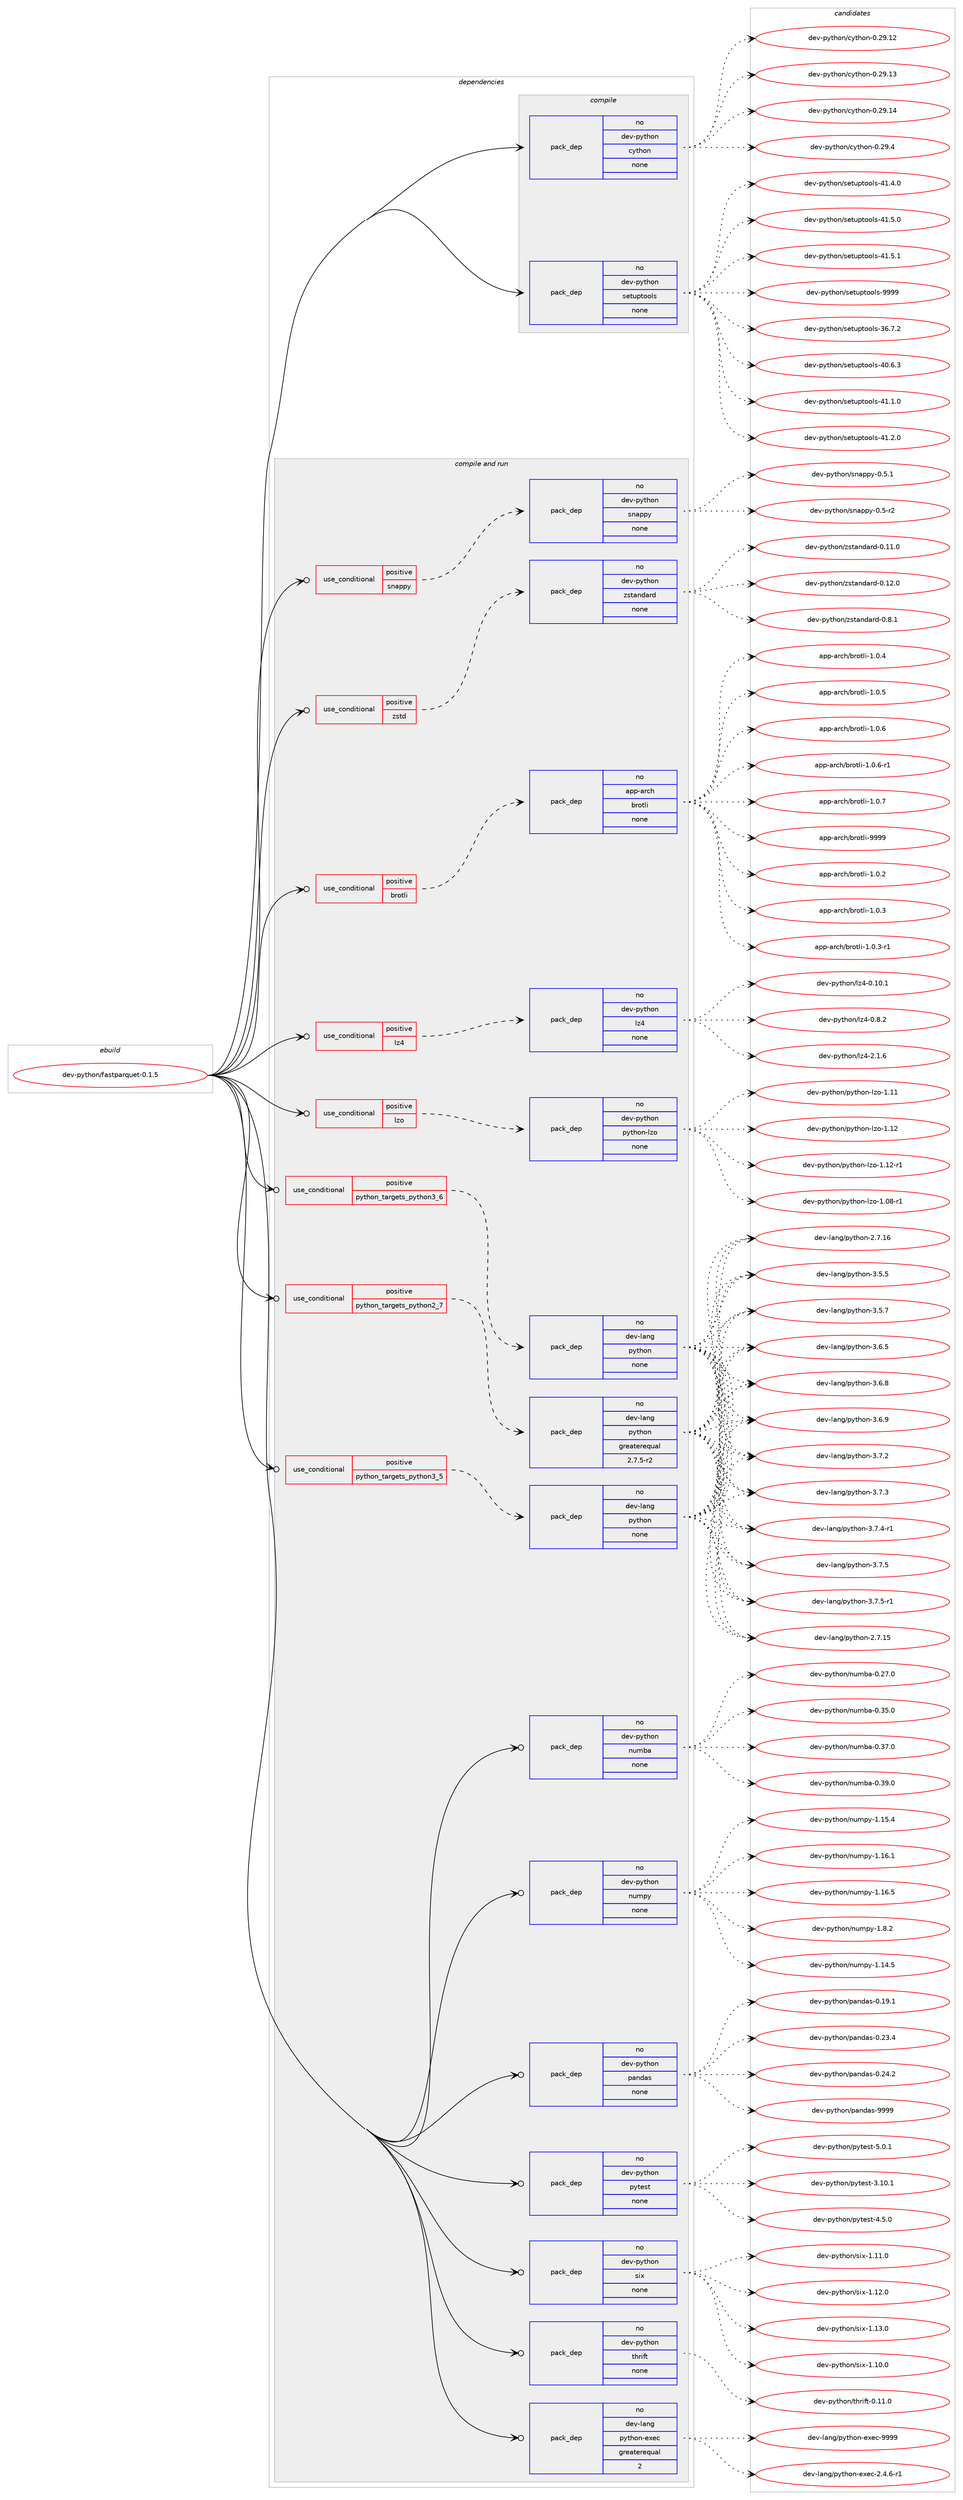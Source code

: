 digraph prolog {

# *************
# Graph options
# *************

newrank=true;
concentrate=true;
compound=true;
graph [rankdir=LR,fontname=Helvetica,fontsize=10,ranksep=1.5];#, ranksep=2.5, nodesep=0.2];
edge  [arrowhead=vee];
node  [fontname=Helvetica,fontsize=10];

# **********
# The ebuild
# **********

subgraph cluster_leftcol {
color=gray;
rank=same;
label=<<i>ebuild</i>>;
id [label="dev-python/fastparquet-0.1.5", color=red, width=4, href="../dev-python/fastparquet-0.1.5.svg"];
}

# ****************
# The dependencies
# ****************

subgraph cluster_midcol {
color=gray;
label=<<i>dependencies</i>>;
subgraph cluster_compile {
fillcolor="#eeeeee";
style=filled;
label=<<i>compile</i>>;
subgraph pack453002 {
dependency603979 [label=<<TABLE BORDER="0" CELLBORDER="1" CELLSPACING="0" CELLPADDING="4" WIDTH="220"><TR><TD ROWSPAN="6" CELLPADDING="30">pack_dep</TD></TR><TR><TD WIDTH="110">no</TD></TR><TR><TD>dev-python</TD></TR><TR><TD>cython</TD></TR><TR><TD>none</TD></TR><TR><TD></TD></TR></TABLE>>, shape=none, color=blue];
}
id:e -> dependency603979:w [weight=20,style="solid",arrowhead="vee"];
subgraph pack453003 {
dependency603980 [label=<<TABLE BORDER="0" CELLBORDER="1" CELLSPACING="0" CELLPADDING="4" WIDTH="220"><TR><TD ROWSPAN="6" CELLPADDING="30">pack_dep</TD></TR><TR><TD WIDTH="110">no</TD></TR><TR><TD>dev-python</TD></TR><TR><TD>setuptools</TD></TR><TR><TD>none</TD></TR><TR><TD></TD></TR></TABLE>>, shape=none, color=blue];
}
id:e -> dependency603980:w [weight=20,style="solid",arrowhead="vee"];
}
subgraph cluster_compileandrun {
fillcolor="#eeeeee";
style=filled;
label=<<i>compile and run</i>>;
subgraph cond139180 {
dependency603981 [label=<<TABLE BORDER="0" CELLBORDER="1" CELLSPACING="0" CELLPADDING="4"><TR><TD ROWSPAN="3" CELLPADDING="10">use_conditional</TD></TR><TR><TD>positive</TD></TR><TR><TD>brotli</TD></TR></TABLE>>, shape=none, color=red];
subgraph pack453004 {
dependency603982 [label=<<TABLE BORDER="0" CELLBORDER="1" CELLSPACING="0" CELLPADDING="4" WIDTH="220"><TR><TD ROWSPAN="6" CELLPADDING="30">pack_dep</TD></TR><TR><TD WIDTH="110">no</TD></TR><TR><TD>app-arch</TD></TR><TR><TD>brotli</TD></TR><TR><TD>none</TD></TR><TR><TD></TD></TR></TABLE>>, shape=none, color=blue];
}
dependency603981:e -> dependency603982:w [weight=20,style="dashed",arrowhead="vee"];
}
id:e -> dependency603981:w [weight=20,style="solid",arrowhead="odotvee"];
subgraph cond139181 {
dependency603983 [label=<<TABLE BORDER="0" CELLBORDER="1" CELLSPACING="0" CELLPADDING="4"><TR><TD ROWSPAN="3" CELLPADDING="10">use_conditional</TD></TR><TR><TD>positive</TD></TR><TR><TD>lz4</TD></TR></TABLE>>, shape=none, color=red];
subgraph pack453005 {
dependency603984 [label=<<TABLE BORDER="0" CELLBORDER="1" CELLSPACING="0" CELLPADDING="4" WIDTH="220"><TR><TD ROWSPAN="6" CELLPADDING="30">pack_dep</TD></TR><TR><TD WIDTH="110">no</TD></TR><TR><TD>dev-python</TD></TR><TR><TD>lz4</TD></TR><TR><TD>none</TD></TR><TR><TD></TD></TR></TABLE>>, shape=none, color=blue];
}
dependency603983:e -> dependency603984:w [weight=20,style="dashed",arrowhead="vee"];
}
id:e -> dependency603983:w [weight=20,style="solid",arrowhead="odotvee"];
subgraph cond139182 {
dependency603985 [label=<<TABLE BORDER="0" CELLBORDER="1" CELLSPACING="0" CELLPADDING="4"><TR><TD ROWSPAN="3" CELLPADDING="10">use_conditional</TD></TR><TR><TD>positive</TD></TR><TR><TD>lzo</TD></TR></TABLE>>, shape=none, color=red];
subgraph pack453006 {
dependency603986 [label=<<TABLE BORDER="0" CELLBORDER="1" CELLSPACING="0" CELLPADDING="4" WIDTH="220"><TR><TD ROWSPAN="6" CELLPADDING="30">pack_dep</TD></TR><TR><TD WIDTH="110">no</TD></TR><TR><TD>dev-python</TD></TR><TR><TD>python-lzo</TD></TR><TR><TD>none</TD></TR><TR><TD></TD></TR></TABLE>>, shape=none, color=blue];
}
dependency603985:e -> dependency603986:w [weight=20,style="dashed",arrowhead="vee"];
}
id:e -> dependency603985:w [weight=20,style="solid",arrowhead="odotvee"];
subgraph cond139183 {
dependency603987 [label=<<TABLE BORDER="0" CELLBORDER="1" CELLSPACING="0" CELLPADDING="4"><TR><TD ROWSPAN="3" CELLPADDING="10">use_conditional</TD></TR><TR><TD>positive</TD></TR><TR><TD>python_targets_python2_7</TD></TR></TABLE>>, shape=none, color=red];
subgraph pack453007 {
dependency603988 [label=<<TABLE BORDER="0" CELLBORDER="1" CELLSPACING="0" CELLPADDING="4" WIDTH="220"><TR><TD ROWSPAN="6" CELLPADDING="30">pack_dep</TD></TR><TR><TD WIDTH="110">no</TD></TR><TR><TD>dev-lang</TD></TR><TR><TD>python</TD></TR><TR><TD>greaterequal</TD></TR><TR><TD>2.7.5-r2</TD></TR></TABLE>>, shape=none, color=blue];
}
dependency603987:e -> dependency603988:w [weight=20,style="dashed",arrowhead="vee"];
}
id:e -> dependency603987:w [weight=20,style="solid",arrowhead="odotvee"];
subgraph cond139184 {
dependency603989 [label=<<TABLE BORDER="0" CELLBORDER="1" CELLSPACING="0" CELLPADDING="4"><TR><TD ROWSPAN="3" CELLPADDING="10">use_conditional</TD></TR><TR><TD>positive</TD></TR><TR><TD>python_targets_python3_5</TD></TR></TABLE>>, shape=none, color=red];
subgraph pack453008 {
dependency603990 [label=<<TABLE BORDER="0" CELLBORDER="1" CELLSPACING="0" CELLPADDING="4" WIDTH="220"><TR><TD ROWSPAN="6" CELLPADDING="30">pack_dep</TD></TR><TR><TD WIDTH="110">no</TD></TR><TR><TD>dev-lang</TD></TR><TR><TD>python</TD></TR><TR><TD>none</TD></TR><TR><TD></TD></TR></TABLE>>, shape=none, color=blue];
}
dependency603989:e -> dependency603990:w [weight=20,style="dashed",arrowhead="vee"];
}
id:e -> dependency603989:w [weight=20,style="solid",arrowhead="odotvee"];
subgraph cond139185 {
dependency603991 [label=<<TABLE BORDER="0" CELLBORDER="1" CELLSPACING="0" CELLPADDING="4"><TR><TD ROWSPAN="3" CELLPADDING="10">use_conditional</TD></TR><TR><TD>positive</TD></TR><TR><TD>python_targets_python3_6</TD></TR></TABLE>>, shape=none, color=red];
subgraph pack453009 {
dependency603992 [label=<<TABLE BORDER="0" CELLBORDER="1" CELLSPACING="0" CELLPADDING="4" WIDTH="220"><TR><TD ROWSPAN="6" CELLPADDING="30">pack_dep</TD></TR><TR><TD WIDTH="110">no</TD></TR><TR><TD>dev-lang</TD></TR><TR><TD>python</TD></TR><TR><TD>none</TD></TR><TR><TD></TD></TR></TABLE>>, shape=none, color=blue];
}
dependency603991:e -> dependency603992:w [weight=20,style="dashed",arrowhead="vee"];
}
id:e -> dependency603991:w [weight=20,style="solid",arrowhead="odotvee"];
subgraph cond139186 {
dependency603993 [label=<<TABLE BORDER="0" CELLBORDER="1" CELLSPACING="0" CELLPADDING="4"><TR><TD ROWSPAN="3" CELLPADDING="10">use_conditional</TD></TR><TR><TD>positive</TD></TR><TR><TD>snappy</TD></TR></TABLE>>, shape=none, color=red];
subgraph pack453010 {
dependency603994 [label=<<TABLE BORDER="0" CELLBORDER="1" CELLSPACING="0" CELLPADDING="4" WIDTH="220"><TR><TD ROWSPAN="6" CELLPADDING="30">pack_dep</TD></TR><TR><TD WIDTH="110">no</TD></TR><TR><TD>dev-python</TD></TR><TR><TD>snappy</TD></TR><TR><TD>none</TD></TR><TR><TD></TD></TR></TABLE>>, shape=none, color=blue];
}
dependency603993:e -> dependency603994:w [weight=20,style="dashed",arrowhead="vee"];
}
id:e -> dependency603993:w [weight=20,style="solid",arrowhead="odotvee"];
subgraph cond139187 {
dependency603995 [label=<<TABLE BORDER="0" CELLBORDER="1" CELLSPACING="0" CELLPADDING="4"><TR><TD ROWSPAN="3" CELLPADDING="10">use_conditional</TD></TR><TR><TD>positive</TD></TR><TR><TD>zstd</TD></TR></TABLE>>, shape=none, color=red];
subgraph pack453011 {
dependency603996 [label=<<TABLE BORDER="0" CELLBORDER="1" CELLSPACING="0" CELLPADDING="4" WIDTH="220"><TR><TD ROWSPAN="6" CELLPADDING="30">pack_dep</TD></TR><TR><TD WIDTH="110">no</TD></TR><TR><TD>dev-python</TD></TR><TR><TD>zstandard</TD></TR><TR><TD>none</TD></TR><TR><TD></TD></TR></TABLE>>, shape=none, color=blue];
}
dependency603995:e -> dependency603996:w [weight=20,style="dashed",arrowhead="vee"];
}
id:e -> dependency603995:w [weight=20,style="solid",arrowhead="odotvee"];
subgraph pack453012 {
dependency603997 [label=<<TABLE BORDER="0" CELLBORDER="1" CELLSPACING="0" CELLPADDING="4" WIDTH="220"><TR><TD ROWSPAN="6" CELLPADDING="30">pack_dep</TD></TR><TR><TD WIDTH="110">no</TD></TR><TR><TD>dev-lang</TD></TR><TR><TD>python-exec</TD></TR><TR><TD>greaterequal</TD></TR><TR><TD>2</TD></TR></TABLE>>, shape=none, color=blue];
}
id:e -> dependency603997:w [weight=20,style="solid",arrowhead="odotvee"];
subgraph pack453013 {
dependency603998 [label=<<TABLE BORDER="0" CELLBORDER="1" CELLSPACING="0" CELLPADDING="4" WIDTH="220"><TR><TD ROWSPAN="6" CELLPADDING="30">pack_dep</TD></TR><TR><TD WIDTH="110">no</TD></TR><TR><TD>dev-python</TD></TR><TR><TD>numba</TD></TR><TR><TD>none</TD></TR><TR><TD></TD></TR></TABLE>>, shape=none, color=blue];
}
id:e -> dependency603998:w [weight=20,style="solid",arrowhead="odotvee"];
subgraph pack453014 {
dependency603999 [label=<<TABLE BORDER="0" CELLBORDER="1" CELLSPACING="0" CELLPADDING="4" WIDTH="220"><TR><TD ROWSPAN="6" CELLPADDING="30">pack_dep</TD></TR><TR><TD WIDTH="110">no</TD></TR><TR><TD>dev-python</TD></TR><TR><TD>numpy</TD></TR><TR><TD>none</TD></TR><TR><TD></TD></TR></TABLE>>, shape=none, color=blue];
}
id:e -> dependency603999:w [weight=20,style="solid",arrowhead="odotvee"];
subgraph pack453015 {
dependency604000 [label=<<TABLE BORDER="0" CELLBORDER="1" CELLSPACING="0" CELLPADDING="4" WIDTH="220"><TR><TD ROWSPAN="6" CELLPADDING="30">pack_dep</TD></TR><TR><TD WIDTH="110">no</TD></TR><TR><TD>dev-python</TD></TR><TR><TD>pandas</TD></TR><TR><TD>none</TD></TR><TR><TD></TD></TR></TABLE>>, shape=none, color=blue];
}
id:e -> dependency604000:w [weight=20,style="solid",arrowhead="odotvee"];
subgraph pack453016 {
dependency604001 [label=<<TABLE BORDER="0" CELLBORDER="1" CELLSPACING="0" CELLPADDING="4" WIDTH="220"><TR><TD ROWSPAN="6" CELLPADDING="30">pack_dep</TD></TR><TR><TD WIDTH="110">no</TD></TR><TR><TD>dev-python</TD></TR><TR><TD>pytest</TD></TR><TR><TD>none</TD></TR><TR><TD></TD></TR></TABLE>>, shape=none, color=blue];
}
id:e -> dependency604001:w [weight=20,style="solid",arrowhead="odotvee"];
subgraph pack453017 {
dependency604002 [label=<<TABLE BORDER="0" CELLBORDER="1" CELLSPACING="0" CELLPADDING="4" WIDTH="220"><TR><TD ROWSPAN="6" CELLPADDING="30">pack_dep</TD></TR><TR><TD WIDTH="110">no</TD></TR><TR><TD>dev-python</TD></TR><TR><TD>six</TD></TR><TR><TD>none</TD></TR><TR><TD></TD></TR></TABLE>>, shape=none, color=blue];
}
id:e -> dependency604002:w [weight=20,style="solid",arrowhead="odotvee"];
subgraph pack453018 {
dependency604003 [label=<<TABLE BORDER="0" CELLBORDER="1" CELLSPACING="0" CELLPADDING="4" WIDTH="220"><TR><TD ROWSPAN="6" CELLPADDING="30">pack_dep</TD></TR><TR><TD WIDTH="110">no</TD></TR><TR><TD>dev-python</TD></TR><TR><TD>thrift</TD></TR><TR><TD>none</TD></TR><TR><TD></TD></TR></TABLE>>, shape=none, color=blue];
}
id:e -> dependency604003:w [weight=20,style="solid",arrowhead="odotvee"];
}
subgraph cluster_run {
fillcolor="#eeeeee";
style=filled;
label=<<i>run</i>>;
}
}

# **************
# The candidates
# **************

subgraph cluster_choices {
rank=same;
color=gray;
label=<<i>candidates</i>>;

subgraph choice453002 {
color=black;
nodesep=1;
choice1001011184511212111610411111047991211161041111104548465057464950 [label="dev-python/cython-0.29.12", color=red, width=4,href="../dev-python/cython-0.29.12.svg"];
choice1001011184511212111610411111047991211161041111104548465057464951 [label="dev-python/cython-0.29.13", color=red, width=4,href="../dev-python/cython-0.29.13.svg"];
choice1001011184511212111610411111047991211161041111104548465057464952 [label="dev-python/cython-0.29.14", color=red, width=4,href="../dev-python/cython-0.29.14.svg"];
choice10010111845112121116104111110479912111610411111045484650574652 [label="dev-python/cython-0.29.4", color=red, width=4,href="../dev-python/cython-0.29.4.svg"];
dependency603979:e -> choice1001011184511212111610411111047991211161041111104548465057464950:w [style=dotted,weight="100"];
dependency603979:e -> choice1001011184511212111610411111047991211161041111104548465057464951:w [style=dotted,weight="100"];
dependency603979:e -> choice1001011184511212111610411111047991211161041111104548465057464952:w [style=dotted,weight="100"];
dependency603979:e -> choice10010111845112121116104111110479912111610411111045484650574652:w [style=dotted,weight="100"];
}
subgraph choice453003 {
color=black;
nodesep=1;
choice100101118451121211161041111104711510111611711211611111110811545515446554650 [label="dev-python/setuptools-36.7.2", color=red, width=4,href="../dev-python/setuptools-36.7.2.svg"];
choice100101118451121211161041111104711510111611711211611111110811545524846544651 [label="dev-python/setuptools-40.6.3", color=red, width=4,href="../dev-python/setuptools-40.6.3.svg"];
choice100101118451121211161041111104711510111611711211611111110811545524946494648 [label="dev-python/setuptools-41.1.0", color=red, width=4,href="../dev-python/setuptools-41.1.0.svg"];
choice100101118451121211161041111104711510111611711211611111110811545524946504648 [label="dev-python/setuptools-41.2.0", color=red, width=4,href="../dev-python/setuptools-41.2.0.svg"];
choice100101118451121211161041111104711510111611711211611111110811545524946524648 [label="dev-python/setuptools-41.4.0", color=red, width=4,href="../dev-python/setuptools-41.4.0.svg"];
choice100101118451121211161041111104711510111611711211611111110811545524946534648 [label="dev-python/setuptools-41.5.0", color=red, width=4,href="../dev-python/setuptools-41.5.0.svg"];
choice100101118451121211161041111104711510111611711211611111110811545524946534649 [label="dev-python/setuptools-41.5.1", color=red, width=4,href="../dev-python/setuptools-41.5.1.svg"];
choice10010111845112121116104111110471151011161171121161111111081154557575757 [label="dev-python/setuptools-9999", color=red, width=4,href="../dev-python/setuptools-9999.svg"];
dependency603980:e -> choice100101118451121211161041111104711510111611711211611111110811545515446554650:w [style=dotted,weight="100"];
dependency603980:e -> choice100101118451121211161041111104711510111611711211611111110811545524846544651:w [style=dotted,weight="100"];
dependency603980:e -> choice100101118451121211161041111104711510111611711211611111110811545524946494648:w [style=dotted,weight="100"];
dependency603980:e -> choice100101118451121211161041111104711510111611711211611111110811545524946504648:w [style=dotted,weight="100"];
dependency603980:e -> choice100101118451121211161041111104711510111611711211611111110811545524946524648:w [style=dotted,weight="100"];
dependency603980:e -> choice100101118451121211161041111104711510111611711211611111110811545524946534648:w [style=dotted,weight="100"];
dependency603980:e -> choice100101118451121211161041111104711510111611711211611111110811545524946534649:w [style=dotted,weight="100"];
dependency603980:e -> choice10010111845112121116104111110471151011161171121161111111081154557575757:w [style=dotted,weight="100"];
}
subgraph choice453004 {
color=black;
nodesep=1;
choice971121124597114991044798114111116108105454946484650 [label="app-arch/brotli-1.0.2", color=red, width=4,href="../app-arch/brotli-1.0.2.svg"];
choice971121124597114991044798114111116108105454946484651 [label="app-arch/brotli-1.0.3", color=red, width=4,href="../app-arch/brotli-1.0.3.svg"];
choice9711211245971149910447981141111161081054549464846514511449 [label="app-arch/brotli-1.0.3-r1", color=red, width=4,href="../app-arch/brotli-1.0.3-r1.svg"];
choice971121124597114991044798114111116108105454946484652 [label="app-arch/brotli-1.0.4", color=red, width=4,href="../app-arch/brotli-1.0.4.svg"];
choice971121124597114991044798114111116108105454946484653 [label="app-arch/brotli-1.0.5", color=red, width=4,href="../app-arch/brotli-1.0.5.svg"];
choice971121124597114991044798114111116108105454946484654 [label="app-arch/brotli-1.0.6", color=red, width=4,href="../app-arch/brotli-1.0.6.svg"];
choice9711211245971149910447981141111161081054549464846544511449 [label="app-arch/brotli-1.0.6-r1", color=red, width=4,href="../app-arch/brotli-1.0.6-r1.svg"];
choice971121124597114991044798114111116108105454946484655 [label="app-arch/brotli-1.0.7", color=red, width=4,href="../app-arch/brotli-1.0.7.svg"];
choice9711211245971149910447981141111161081054557575757 [label="app-arch/brotli-9999", color=red, width=4,href="../app-arch/brotli-9999.svg"];
dependency603982:e -> choice971121124597114991044798114111116108105454946484650:w [style=dotted,weight="100"];
dependency603982:e -> choice971121124597114991044798114111116108105454946484651:w [style=dotted,weight="100"];
dependency603982:e -> choice9711211245971149910447981141111161081054549464846514511449:w [style=dotted,weight="100"];
dependency603982:e -> choice971121124597114991044798114111116108105454946484652:w [style=dotted,weight="100"];
dependency603982:e -> choice971121124597114991044798114111116108105454946484653:w [style=dotted,weight="100"];
dependency603982:e -> choice971121124597114991044798114111116108105454946484654:w [style=dotted,weight="100"];
dependency603982:e -> choice9711211245971149910447981141111161081054549464846544511449:w [style=dotted,weight="100"];
dependency603982:e -> choice971121124597114991044798114111116108105454946484655:w [style=dotted,weight="100"];
dependency603982:e -> choice9711211245971149910447981141111161081054557575757:w [style=dotted,weight="100"];
}
subgraph choice453005 {
color=black;
nodesep=1;
choice10010111845112121116104111110471081225245484649484649 [label="dev-python/lz4-0.10.1", color=red, width=4,href="../dev-python/lz4-0.10.1.svg"];
choice100101118451121211161041111104710812252454846564650 [label="dev-python/lz4-0.8.2", color=red, width=4,href="../dev-python/lz4-0.8.2.svg"];
choice100101118451121211161041111104710812252455046494654 [label="dev-python/lz4-2.1.6", color=red, width=4,href="../dev-python/lz4-2.1.6.svg"];
dependency603984:e -> choice10010111845112121116104111110471081225245484649484649:w [style=dotted,weight="100"];
dependency603984:e -> choice100101118451121211161041111104710812252454846564650:w [style=dotted,weight="100"];
dependency603984:e -> choice100101118451121211161041111104710812252455046494654:w [style=dotted,weight="100"];
}
subgraph choice453006 {
color=black;
nodesep=1;
choice10010111845112121116104111110471121211161041111104510812211145494648564511449 [label="dev-python/python-lzo-1.08-r1", color=red, width=4,href="../dev-python/python-lzo-1.08-r1.svg"];
choice1001011184511212111610411111047112121116104111110451081221114549464949 [label="dev-python/python-lzo-1.11", color=red, width=4,href="../dev-python/python-lzo-1.11.svg"];
choice1001011184511212111610411111047112121116104111110451081221114549464950 [label="dev-python/python-lzo-1.12", color=red, width=4,href="../dev-python/python-lzo-1.12.svg"];
choice10010111845112121116104111110471121211161041111104510812211145494649504511449 [label="dev-python/python-lzo-1.12-r1", color=red, width=4,href="../dev-python/python-lzo-1.12-r1.svg"];
dependency603986:e -> choice10010111845112121116104111110471121211161041111104510812211145494648564511449:w [style=dotted,weight="100"];
dependency603986:e -> choice1001011184511212111610411111047112121116104111110451081221114549464949:w [style=dotted,weight="100"];
dependency603986:e -> choice1001011184511212111610411111047112121116104111110451081221114549464950:w [style=dotted,weight="100"];
dependency603986:e -> choice10010111845112121116104111110471121211161041111104510812211145494649504511449:w [style=dotted,weight="100"];
}
subgraph choice453007 {
color=black;
nodesep=1;
choice10010111845108971101034711212111610411111045504655464953 [label="dev-lang/python-2.7.15", color=red, width=4,href="../dev-lang/python-2.7.15.svg"];
choice10010111845108971101034711212111610411111045504655464954 [label="dev-lang/python-2.7.16", color=red, width=4,href="../dev-lang/python-2.7.16.svg"];
choice100101118451089711010347112121116104111110455146534653 [label="dev-lang/python-3.5.5", color=red, width=4,href="../dev-lang/python-3.5.5.svg"];
choice100101118451089711010347112121116104111110455146534655 [label="dev-lang/python-3.5.7", color=red, width=4,href="../dev-lang/python-3.5.7.svg"];
choice100101118451089711010347112121116104111110455146544653 [label="dev-lang/python-3.6.5", color=red, width=4,href="../dev-lang/python-3.6.5.svg"];
choice100101118451089711010347112121116104111110455146544656 [label="dev-lang/python-3.6.8", color=red, width=4,href="../dev-lang/python-3.6.8.svg"];
choice100101118451089711010347112121116104111110455146544657 [label="dev-lang/python-3.6.9", color=red, width=4,href="../dev-lang/python-3.6.9.svg"];
choice100101118451089711010347112121116104111110455146554650 [label="dev-lang/python-3.7.2", color=red, width=4,href="../dev-lang/python-3.7.2.svg"];
choice100101118451089711010347112121116104111110455146554651 [label="dev-lang/python-3.7.3", color=red, width=4,href="../dev-lang/python-3.7.3.svg"];
choice1001011184510897110103471121211161041111104551465546524511449 [label="dev-lang/python-3.7.4-r1", color=red, width=4,href="../dev-lang/python-3.7.4-r1.svg"];
choice100101118451089711010347112121116104111110455146554653 [label="dev-lang/python-3.7.5", color=red, width=4,href="../dev-lang/python-3.7.5.svg"];
choice1001011184510897110103471121211161041111104551465546534511449 [label="dev-lang/python-3.7.5-r1", color=red, width=4,href="../dev-lang/python-3.7.5-r1.svg"];
dependency603988:e -> choice10010111845108971101034711212111610411111045504655464953:w [style=dotted,weight="100"];
dependency603988:e -> choice10010111845108971101034711212111610411111045504655464954:w [style=dotted,weight="100"];
dependency603988:e -> choice100101118451089711010347112121116104111110455146534653:w [style=dotted,weight="100"];
dependency603988:e -> choice100101118451089711010347112121116104111110455146534655:w [style=dotted,weight="100"];
dependency603988:e -> choice100101118451089711010347112121116104111110455146544653:w [style=dotted,weight="100"];
dependency603988:e -> choice100101118451089711010347112121116104111110455146544656:w [style=dotted,weight="100"];
dependency603988:e -> choice100101118451089711010347112121116104111110455146544657:w [style=dotted,weight="100"];
dependency603988:e -> choice100101118451089711010347112121116104111110455146554650:w [style=dotted,weight="100"];
dependency603988:e -> choice100101118451089711010347112121116104111110455146554651:w [style=dotted,weight="100"];
dependency603988:e -> choice1001011184510897110103471121211161041111104551465546524511449:w [style=dotted,weight="100"];
dependency603988:e -> choice100101118451089711010347112121116104111110455146554653:w [style=dotted,weight="100"];
dependency603988:e -> choice1001011184510897110103471121211161041111104551465546534511449:w [style=dotted,weight="100"];
}
subgraph choice453008 {
color=black;
nodesep=1;
choice10010111845108971101034711212111610411111045504655464953 [label="dev-lang/python-2.7.15", color=red, width=4,href="../dev-lang/python-2.7.15.svg"];
choice10010111845108971101034711212111610411111045504655464954 [label="dev-lang/python-2.7.16", color=red, width=4,href="../dev-lang/python-2.7.16.svg"];
choice100101118451089711010347112121116104111110455146534653 [label="dev-lang/python-3.5.5", color=red, width=4,href="../dev-lang/python-3.5.5.svg"];
choice100101118451089711010347112121116104111110455146534655 [label="dev-lang/python-3.5.7", color=red, width=4,href="../dev-lang/python-3.5.7.svg"];
choice100101118451089711010347112121116104111110455146544653 [label="dev-lang/python-3.6.5", color=red, width=4,href="../dev-lang/python-3.6.5.svg"];
choice100101118451089711010347112121116104111110455146544656 [label="dev-lang/python-3.6.8", color=red, width=4,href="../dev-lang/python-3.6.8.svg"];
choice100101118451089711010347112121116104111110455146544657 [label="dev-lang/python-3.6.9", color=red, width=4,href="../dev-lang/python-3.6.9.svg"];
choice100101118451089711010347112121116104111110455146554650 [label="dev-lang/python-3.7.2", color=red, width=4,href="../dev-lang/python-3.7.2.svg"];
choice100101118451089711010347112121116104111110455146554651 [label="dev-lang/python-3.7.3", color=red, width=4,href="../dev-lang/python-3.7.3.svg"];
choice1001011184510897110103471121211161041111104551465546524511449 [label="dev-lang/python-3.7.4-r1", color=red, width=4,href="../dev-lang/python-3.7.4-r1.svg"];
choice100101118451089711010347112121116104111110455146554653 [label="dev-lang/python-3.7.5", color=red, width=4,href="../dev-lang/python-3.7.5.svg"];
choice1001011184510897110103471121211161041111104551465546534511449 [label="dev-lang/python-3.7.5-r1", color=red, width=4,href="../dev-lang/python-3.7.5-r1.svg"];
dependency603990:e -> choice10010111845108971101034711212111610411111045504655464953:w [style=dotted,weight="100"];
dependency603990:e -> choice10010111845108971101034711212111610411111045504655464954:w [style=dotted,weight="100"];
dependency603990:e -> choice100101118451089711010347112121116104111110455146534653:w [style=dotted,weight="100"];
dependency603990:e -> choice100101118451089711010347112121116104111110455146534655:w [style=dotted,weight="100"];
dependency603990:e -> choice100101118451089711010347112121116104111110455146544653:w [style=dotted,weight="100"];
dependency603990:e -> choice100101118451089711010347112121116104111110455146544656:w [style=dotted,weight="100"];
dependency603990:e -> choice100101118451089711010347112121116104111110455146544657:w [style=dotted,weight="100"];
dependency603990:e -> choice100101118451089711010347112121116104111110455146554650:w [style=dotted,weight="100"];
dependency603990:e -> choice100101118451089711010347112121116104111110455146554651:w [style=dotted,weight="100"];
dependency603990:e -> choice1001011184510897110103471121211161041111104551465546524511449:w [style=dotted,weight="100"];
dependency603990:e -> choice100101118451089711010347112121116104111110455146554653:w [style=dotted,weight="100"];
dependency603990:e -> choice1001011184510897110103471121211161041111104551465546534511449:w [style=dotted,weight="100"];
}
subgraph choice453009 {
color=black;
nodesep=1;
choice10010111845108971101034711212111610411111045504655464953 [label="dev-lang/python-2.7.15", color=red, width=4,href="../dev-lang/python-2.7.15.svg"];
choice10010111845108971101034711212111610411111045504655464954 [label="dev-lang/python-2.7.16", color=red, width=4,href="../dev-lang/python-2.7.16.svg"];
choice100101118451089711010347112121116104111110455146534653 [label="dev-lang/python-3.5.5", color=red, width=4,href="../dev-lang/python-3.5.5.svg"];
choice100101118451089711010347112121116104111110455146534655 [label="dev-lang/python-3.5.7", color=red, width=4,href="../dev-lang/python-3.5.7.svg"];
choice100101118451089711010347112121116104111110455146544653 [label="dev-lang/python-3.6.5", color=red, width=4,href="../dev-lang/python-3.6.5.svg"];
choice100101118451089711010347112121116104111110455146544656 [label="dev-lang/python-3.6.8", color=red, width=4,href="../dev-lang/python-3.6.8.svg"];
choice100101118451089711010347112121116104111110455146544657 [label="dev-lang/python-3.6.9", color=red, width=4,href="../dev-lang/python-3.6.9.svg"];
choice100101118451089711010347112121116104111110455146554650 [label="dev-lang/python-3.7.2", color=red, width=4,href="../dev-lang/python-3.7.2.svg"];
choice100101118451089711010347112121116104111110455146554651 [label="dev-lang/python-3.7.3", color=red, width=4,href="../dev-lang/python-3.7.3.svg"];
choice1001011184510897110103471121211161041111104551465546524511449 [label="dev-lang/python-3.7.4-r1", color=red, width=4,href="../dev-lang/python-3.7.4-r1.svg"];
choice100101118451089711010347112121116104111110455146554653 [label="dev-lang/python-3.7.5", color=red, width=4,href="../dev-lang/python-3.7.5.svg"];
choice1001011184510897110103471121211161041111104551465546534511449 [label="dev-lang/python-3.7.5-r1", color=red, width=4,href="../dev-lang/python-3.7.5-r1.svg"];
dependency603992:e -> choice10010111845108971101034711212111610411111045504655464953:w [style=dotted,weight="100"];
dependency603992:e -> choice10010111845108971101034711212111610411111045504655464954:w [style=dotted,weight="100"];
dependency603992:e -> choice100101118451089711010347112121116104111110455146534653:w [style=dotted,weight="100"];
dependency603992:e -> choice100101118451089711010347112121116104111110455146534655:w [style=dotted,weight="100"];
dependency603992:e -> choice100101118451089711010347112121116104111110455146544653:w [style=dotted,weight="100"];
dependency603992:e -> choice100101118451089711010347112121116104111110455146544656:w [style=dotted,weight="100"];
dependency603992:e -> choice100101118451089711010347112121116104111110455146544657:w [style=dotted,weight="100"];
dependency603992:e -> choice100101118451089711010347112121116104111110455146554650:w [style=dotted,weight="100"];
dependency603992:e -> choice100101118451089711010347112121116104111110455146554651:w [style=dotted,weight="100"];
dependency603992:e -> choice1001011184510897110103471121211161041111104551465546524511449:w [style=dotted,weight="100"];
dependency603992:e -> choice100101118451089711010347112121116104111110455146554653:w [style=dotted,weight="100"];
dependency603992:e -> choice1001011184510897110103471121211161041111104551465546534511449:w [style=dotted,weight="100"];
}
subgraph choice453010 {
color=black;
nodesep=1;
choice100101118451121211161041111104711511097112112121454846534511450 [label="dev-python/snappy-0.5-r2", color=red, width=4,href="../dev-python/snappy-0.5-r2.svg"];
choice100101118451121211161041111104711511097112112121454846534649 [label="dev-python/snappy-0.5.1", color=red, width=4,href="../dev-python/snappy-0.5.1.svg"];
dependency603994:e -> choice100101118451121211161041111104711511097112112121454846534511450:w [style=dotted,weight="100"];
dependency603994:e -> choice100101118451121211161041111104711511097112112121454846534649:w [style=dotted,weight="100"];
}
subgraph choice453011 {
color=black;
nodesep=1;
choice1001011184511212111610411111047122115116971101009711410045484649494648 [label="dev-python/zstandard-0.11.0", color=red, width=4,href="../dev-python/zstandard-0.11.0.svg"];
choice1001011184511212111610411111047122115116971101009711410045484649504648 [label="dev-python/zstandard-0.12.0", color=red, width=4,href="../dev-python/zstandard-0.12.0.svg"];
choice10010111845112121116104111110471221151169711010097114100454846564649 [label="dev-python/zstandard-0.8.1", color=red, width=4,href="../dev-python/zstandard-0.8.1.svg"];
dependency603996:e -> choice1001011184511212111610411111047122115116971101009711410045484649494648:w [style=dotted,weight="100"];
dependency603996:e -> choice1001011184511212111610411111047122115116971101009711410045484649504648:w [style=dotted,weight="100"];
dependency603996:e -> choice10010111845112121116104111110471221151169711010097114100454846564649:w [style=dotted,weight="100"];
}
subgraph choice453012 {
color=black;
nodesep=1;
choice10010111845108971101034711212111610411111045101120101994550465246544511449 [label="dev-lang/python-exec-2.4.6-r1", color=red, width=4,href="../dev-lang/python-exec-2.4.6-r1.svg"];
choice10010111845108971101034711212111610411111045101120101994557575757 [label="dev-lang/python-exec-9999", color=red, width=4,href="../dev-lang/python-exec-9999.svg"];
dependency603997:e -> choice10010111845108971101034711212111610411111045101120101994550465246544511449:w [style=dotted,weight="100"];
dependency603997:e -> choice10010111845108971101034711212111610411111045101120101994557575757:w [style=dotted,weight="100"];
}
subgraph choice453013 {
color=black;
nodesep=1;
choice1001011184511212111610411111047110117109989745484650554648 [label="dev-python/numba-0.27.0", color=red, width=4,href="../dev-python/numba-0.27.0.svg"];
choice1001011184511212111610411111047110117109989745484651534648 [label="dev-python/numba-0.35.0", color=red, width=4,href="../dev-python/numba-0.35.0.svg"];
choice1001011184511212111610411111047110117109989745484651554648 [label="dev-python/numba-0.37.0", color=red, width=4,href="../dev-python/numba-0.37.0.svg"];
choice1001011184511212111610411111047110117109989745484651574648 [label="dev-python/numba-0.39.0", color=red, width=4,href="../dev-python/numba-0.39.0.svg"];
dependency603998:e -> choice1001011184511212111610411111047110117109989745484650554648:w [style=dotted,weight="100"];
dependency603998:e -> choice1001011184511212111610411111047110117109989745484651534648:w [style=dotted,weight="100"];
dependency603998:e -> choice1001011184511212111610411111047110117109989745484651554648:w [style=dotted,weight="100"];
dependency603998:e -> choice1001011184511212111610411111047110117109989745484651574648:w [style=dotted,weight="100"];
}
subgraph choice453014 {
color=black;
nodesep=1;
choice100101118451121211161041111104711011710911212145494649524653 [label="dev-python/numpy-1.14.5", color=red, width=4,href="../dev-python/numpy-1.14.5.svg"];
choice100101118451121211161041111104711011710911212145494649534652 [label="dev-python/numpy-1.15.4", color=red, width=4,href="../dev-python/numpy-1.15.4.svg"];
choice100101118451121211161041111104711011710911212145494649544649 [label="dev-python/numpy-1.16.1", color=red, width=4,href="../dev-python/numpy-1.16.1.svg"];
choice100101118451121211161041111104711011710911212145494649544653 [label="dev-python/numpy-1.16.5", color=red, width=4,href="../dev-python/numpy-1.16.5.svg"];
choice1001011184511212111610411111047110117109112121454946564650 [label="dev-python/numpy-1.8.2", color=red, width=4,href="../dev-python/numpy-1.8.2.svg"];
dependency603999:e -> choice100101118451121211161041111104711011710911212145494649524653:w [style=dotted,weight="100"];
dependency603999:e -> choice100101118451121211161041111104711011710911212145494649534652:w [style=dotted,weight="100"];
dependency603999:e -> choice100101118451121211161041111104711011710911212145494649544649:w [style=dotted,weight="100"];
dependency603999:e -> choice100101118451121211161041111104711011710911212145494649544653:w [style=dotted,weight="100"];
dependency603999:e -> choice1001011184511212111610411111047110117109112121454946564650:w [style=dotted,weight="100"];
}
subgraph choice453015 {
color=black;
nodesep=1;
choice1001011184511212111610411111047112971101009711545484649574649 [label="dev-python/pandas-0.19.1", color=red, width=4,href="../dev-python/pandas-0.19.1.svg"];
choice1001011184511212111610411111047112971101009711545484650514652 [label="dev-python/pandas-0.23.4", color=red, width=4,href="../dev-python/pandas-0.23.4.svg"];
choice1001011184511212111610411111047112971101009711545484650524650 [label="dev-python/pandas-0.24.2", color=red, width=4,href="../dev-python/pandas-0.24.2.svg"];
choice100101118451121211161041111104711297110100971154557575757 [label="dev-python/pandas-9999", color=red, width=4,href="../dev-python/pandas-9999.svg"];
dependency604000:e -> choice1001011184511212111610411111047112971101009711545484649574649:w [style=dotted,weight="100"];
dependency604000:e -> choice1001011184511212111610411111047112971101009711545484650514652:w [style=dotted,weight="100"];
dependency604000:e -> choice1001011184511212111610411111047112971101009711545484650524650:w [style=dotted,weight="100"];
dependency604000:e -> choice100101118451121211161041111104711297110100971154557575757:w [style=dotted,weight="100"];
}
subgraph choice453016 {
color=black;
nodesep=1;
choice100101118451121211161041111104711212111610111511645514649484649 [label="dev-python/pytest-3.10.1", color=red, width=4,href="../dev-python/pytest-3.10.1.svg"];
choice1001011184511212111610411111047112121116101115116455246534648 [label="dev-python/pytest-4.5.0", color=red, width=4,href="../dev-python/pytest-4.5.0.svg"];
choice1001011184511212111610411111047112121116101115116455346484649 [label="dev-python/pytest-5.0.1", color=red, width=4,href="../dev-python/pytest-5.0.1.svg"];
dependency604001:e -> choice100101118451121211161041111104711212111610111511645514649484649:w [style=dotted,weight="100"];
dependency604001:e -> choice1001011184511212111610411111047112121116101115116455246534648:w [style=dotted,weight="100"];
dependency604001:e -> choice1001011184511212111610411111047112121116101115116455346484649:w [style=dotted,weight="100"];
}
subgraph choice453017 {
color=black;
nodesep=1;
choice100101118451121211161041111104711510512045494649484648 [label="dev-python/six-1.10.0", color=red, width=4,href="../dev-python/six-1.10.0.svg"];
choice100101118451121211161041111104711510512045494649494648 [label="dev-python/six-1.11.0", color=red, width=4,href="../dev-python/six-1.11.0.svg"];
choice100101118451121211161041111104711510512045494649504648 [label="dev-python/six-1.12.0", color=red, width=4,href="../dev-python/six-1.12.0.svg"];
choice100101118451121211161041111104711510512045494649514648 [label="dev-python/six-1.13.0", color=red, width=4,href="../dev-python/six-1.13.0.svg"];
dependency604002:e -> choice100101118451121211161041111104711510512045494649484648:w [style=dotted,weight="100"];
dependency604002:e -> choice100101118451121211161041111104711510512045494649494648:w [style=dotted,weight="100"];
dependency604002:e -> choice100101118451121211161041111104711510512045494649504648:w [style=dotted,weight="100"];
dependency604002:e -> choice100101118451121211161041111104711510512045494649514648:w [style=dotted,weight="100"];
}
subgraph choice453018 {
color=black;
nodesep=1;
choice100101118451121211161041111104711610411410510211645484649494648 [label="dev-python/thrift-0.11.0", color=red, width=4,href="../dev-python/thrift-0.11.0.svg"];
dependency604003:e -> choice100101118451121211161041111104711610411410510211645484649494648:w [style=dotted,weight="100"];
}
}

}
